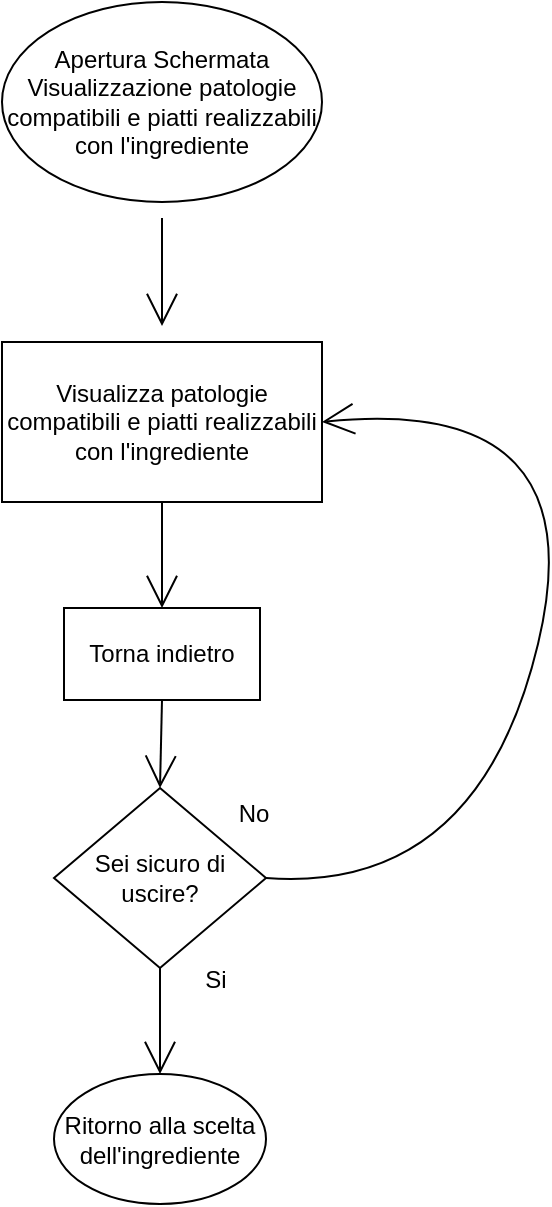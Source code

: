 <mxfile version="18.0.5" type="device"><diagram id="PnVdPndvN71zo58ZY2jv" name="Page-1"><mxGraphModel dx="269" dy="1580" grid="1" gridSize="10" guides="1" tooltips="1" connect="1" arrows="1" fold="1" page="1" pageScale="1" pageWidth="850" pageHeight="1100" math="0" shadow="0"><root><mxCell id="0"/><mxCell id="1" parent="0"/><mxCell id="o0nU7jXtXIeiX8cj49iq-1" value="Visualizza patologie compatibili e piatti realizzabili con l'ingrediente" style="rounded=0;whiteSpace=wrap;html=1;hachureGap=4;" vertex="1" parent="1"><mxGeometry x="132" y="159" width="160" height="80" as="geometry"/></mxCell><mxCell id="o0nU7jXtXIeiX8cj49iq-2" value="" style="edgeStyle=none;curved=1;rounded=0;orthogonalLoop=1;jettySize=auto;html=1;endArrow=open;startSize=14;endSize=14;sourcePerimeterSpacing=8;targetPerimeterSpacing=8;" edge="1" parent="1" source="o0nU7jXtXIeiX8cj49iq-3" target="o0nU7jXtXIeiX8cj49iq-1"><mxGeometry relative="1" as="geometry"/></mxCell><mxCell id="o0nU7jXtXIeiX8cj49iq-3" value="Apertura Schermata Visualizzazione patologie compatibili e piatti realizzabili con l'ingrediente" style="ellipse;whiteSpace=wrap;html=1;hachureGap=4;" vertex="1" parent="1"><mxGeometry x="132" y="-11" width="160" height="100" as="geometry"/></mxCell><mxCell id="o0nU7jXtXIeiX8cj49iq-4" value="Torna indietro" style="rounded=0;whiteSpace=wrap;html=1;hachureGap=4;" vertex="1" parent="1"><mxGeometry x="163" y="292" width="98" height="46" as="geometry"/></mxCell><mxCell id="o0nU7jXtXIeiX8cj49iq-5" value="" style="edgeStyle=none;orthogonalLoop=1;jettySize=auto;html=1;rounded=0;endArrow=open;startSize=14;endSize=14;sourcePerimeterSpacing=8;targetPerimeterSpacing=8;curved=1;exitX=0.5;exitY=1;exitDx=0;exitDy=0;entryX=0.5;entryY=0;entryDx=0;entryDy=0;" edge="1" parent="1" source="o0nU7jXtXIeiX8cj49iq-1" target="o0nU7jXtXIeiX8cj49iq-4"><mxGeometry width="120" relative="1" as="geometry"><mxPoint x="140" y="272" as="sourcePoint"/><mxPoint x="260" y="272" as="targetPoint"/><Array as="points"/></mxGeometry></mxCell><mxCell id="o0nU7jXtXIeiX8cj49iq-6" value="Sei sicuro di uscire?" style="rhombus;whiteSpace=wrap;html=1;hachureGap=4;" vertex="1" parent="1"><mxGeometry x="158" y="382" width="106" height="90" as="geometry"/></mxCell><mxCell id="o0nU7jXtXIeiX8cj49iq-7" value="" style="edgeStyle=none;orthogonalLoop=1;jettySize=auto;html=1;rounded=0;endArrow=open;startSize=14;endSize=14;sourcePerimeterSpacing=8;targetPerimeterSpacing=8;curved=1;exitX=0.5;exitY=1;exitDx=0;exitDy=0;entryX=0.5;entryY=0;entryDx=0;entryDy=0;" edge="1" parent="1" source="o0nU7jXtXIeiX8cj49iq-4" target="o0nU7jXtXIeiX8cj49iq-6"><mxGeometry width="120" relative="1" as="geometry"><mxPoint x="335" y="225" as="sourcePoint"/><mxPoint x="455" y="225" as="targetPoint"/><Array as="points"/></mxGeometry></mxCell><mxCell id="o0nU7jXtXIeiX8cj49iq-8" value="No" style="text;strokeColor=none;fillColor=none;html=1;align=center;verticalAlign=middle;whiteSpace=wrap;rounded=0;hachureGap=4;" vertex="1" parent="1"><mxGeometry x="228" y="380" width="60" height="30" as="geometry"/></mxCell><mxCell id="o0nU7jXtXIeiX8cj49iq-9" value="Ritorno alla scelta dell'ingrediente" style="ellipse;whiteSpace=wrap;html=1;hachureGap=4;" vertex="1" parent="1"><mxGeometry x="158" y="525" width="106" height="65" as="geometry"/></mxCell><mxCell id="o0nU7jXtXIeiX8cj49iq-10" value="" style="edgeStyle=none;orthogonalLoop=1;jettySize=auto;html=1;rounded=0;endArrow=open;startSize=14;endSize=14;sourcePerimeterSpacing=8;targetPerimeterSpacing=8;curved=1;entryX=0.5;entryY=0;entryDx=0;entryDy=0;exitX=0.5;exitY=1;exitDx=0;exitDy=0;" edge="1" parent="1" source="o0nU7jXtXIeiX8cj49iq-6" target="o0nU7jXtXIeiX8cj49iq-9"><mxGeometry width="120" relative="1" as="geometry"><mxPoint x="235" y="273" as="sourcePoint"/><mxPoint x="355" y="273" as="targetPoint"/><Array as="points"/></mxGeometry></mxCell><mxCell id="o0nU7jXtXIeiX8cj49iq-11" value="Si" style="text;strokeColor=none;fillColor=none;html=1;align=center;verticalAlign=middle;whiteSpace=wrap;rounded=0;hachureGap=4;" vertex="1" parent="1"><mxGeometry x="209" y="463" width="60" height="30" as="geometry"/></mxCell><mxCell id="o0nU7jXtXIeiX8cj49iq-12" value="" style="edgeStyle=none;orthogonalLoop=1;jettySize=auto;html=1;rounded=0;endArrow=open;startSize=14;endSize=14;sourcePerimeterSpacing=8;targetPerimeterSpacing=8;curved=1;exitX=1;exitY=0.5;exitDx=0;exitDy=0;entryX=1;entryY=0.5;entryDx=0;entryDy=0;" edge="1" parent="1" source="o0nU7jXtXIeiX8cj49iq-6" target="o0nU7jXtXIeiX8cj49iq-1"><mxGeometry width="120" relative="1" as="geometry"><mxPoint x="161" y="179" as="sourcePoint"/><mxPoint x="571" y="-27" as="targetPoint"/><Array as="points"><mxPoint x="370" y="435"/><mxPoint x="430" y="185"/></Array></mxGeometry></mxCell></root></mxGraphModel></diagram></mxfile>